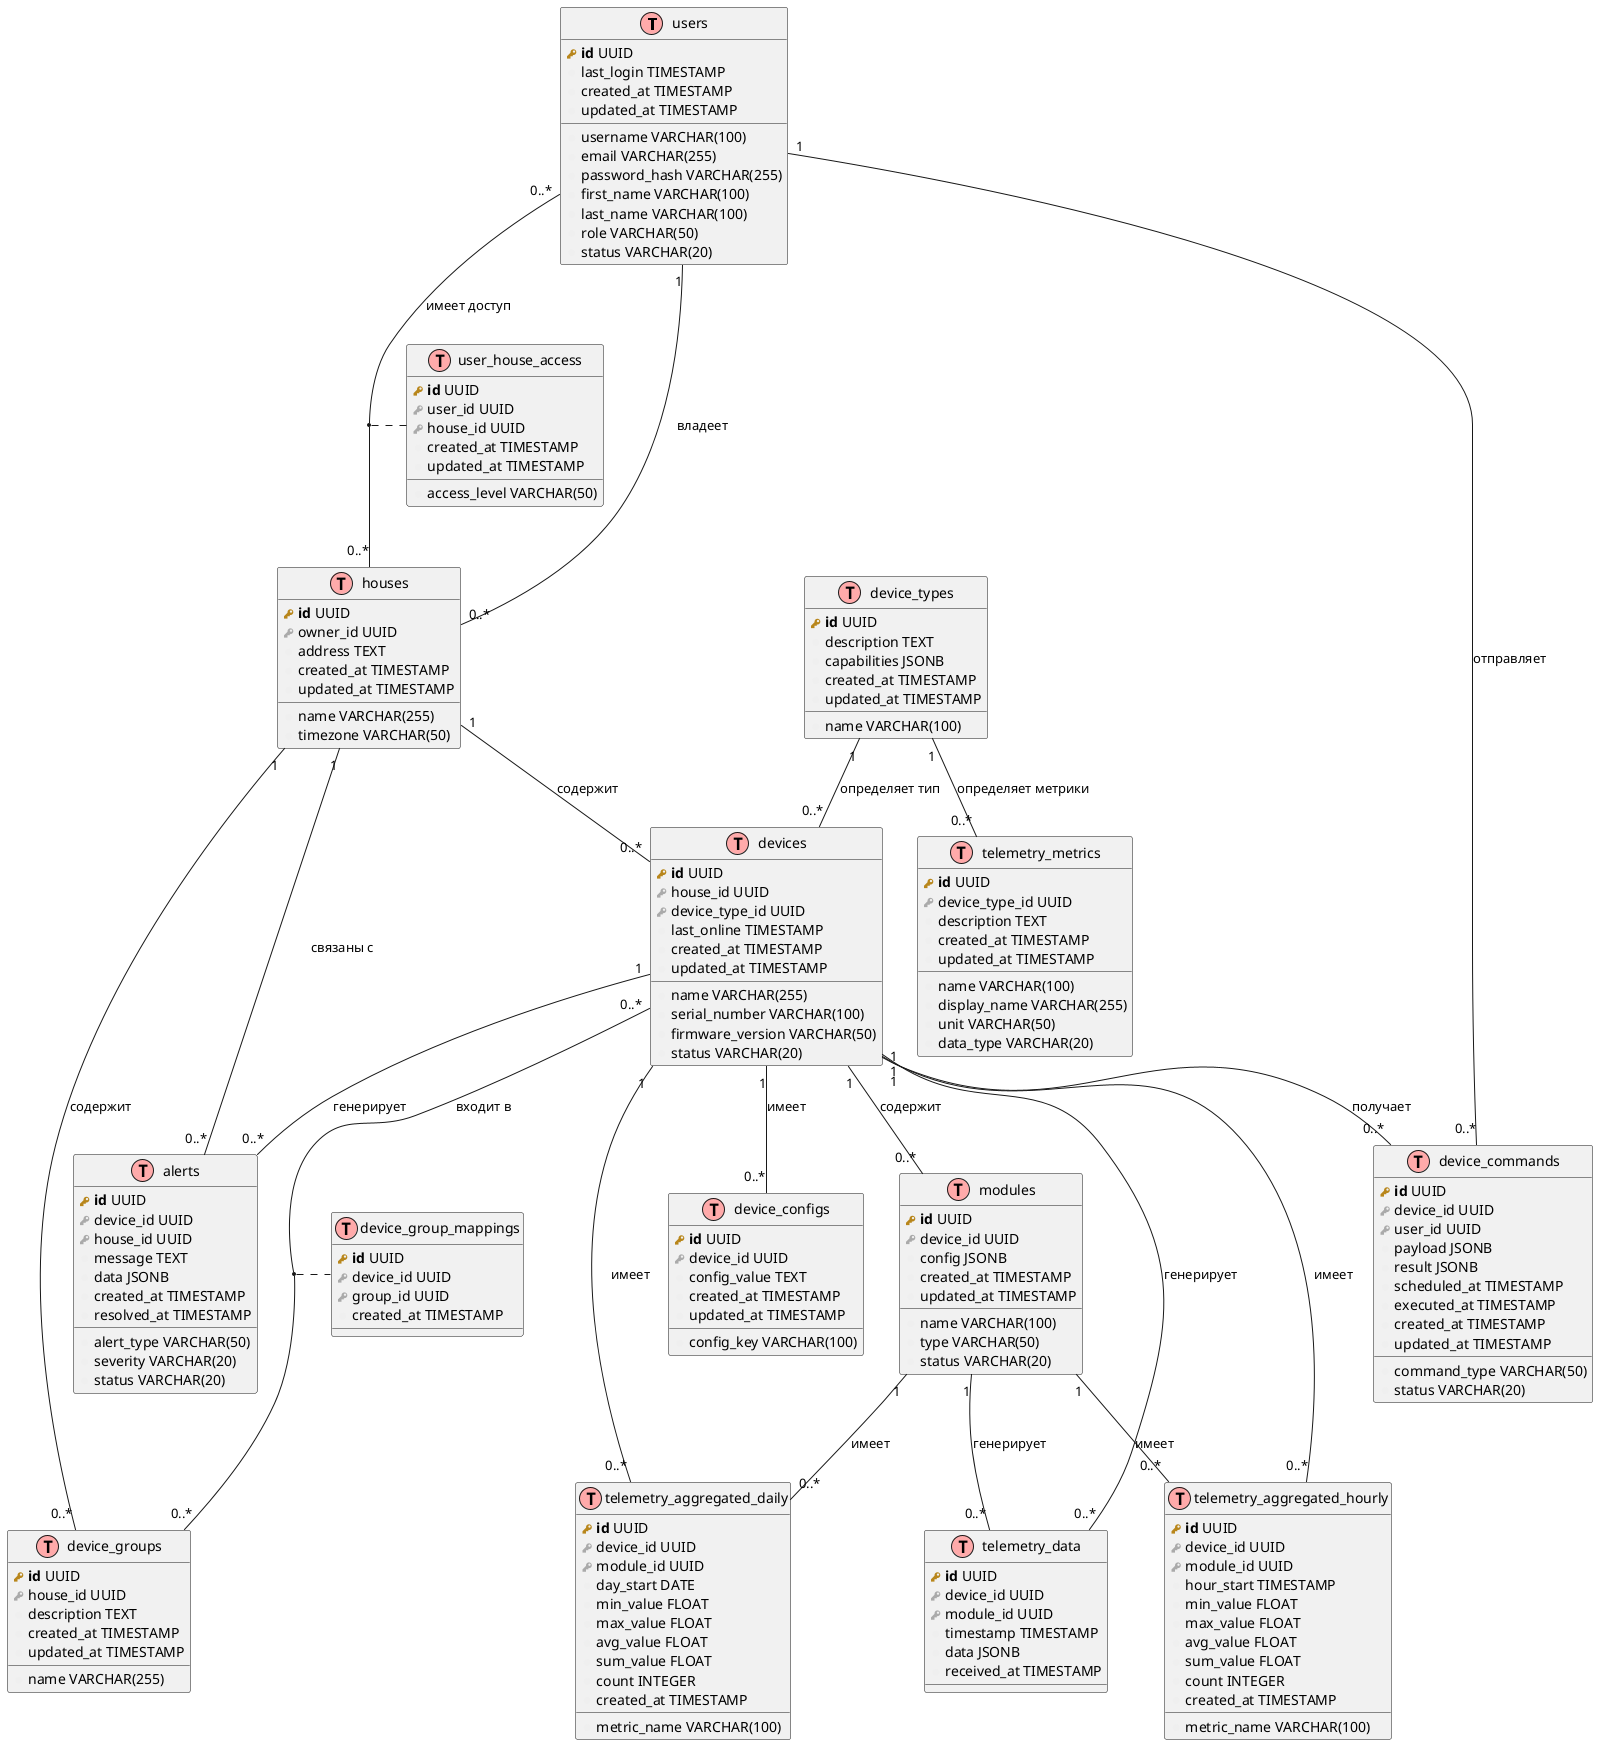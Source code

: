 @startuml
!define Table(name,desc) class name as "desc" << (T,#FFAAAA) >>
!define PK(x) <b><color:#b8861b><&key></color> x</b>
!define FK(x) <color:#aaaaaa><&key></color> x
!define column(x) <color:#efefef><&media-record></color> x

' Новые таблицы
Table(users, "users") {
    PK(id) UUID
    column(username) VARCHAR(100)
    column(email) VARCHAR(255)
    column(password_hash) VARCHAR(255)
    column(first_name) VARCHAR(100)
    column(last_name) VARCHAR(100)
    column(role) VARCHAR(50)
    column(status) VARCHAR(20)
    column(last_login) TIMESTAMP
    column(created_at) TIMESTAMP
    column(updated_at) TIMESTAMP
}

Table(houses, "houses") {
    PK(id) UUID
    FK(owner_id) UUID
    column(name) VARCHAR(255)
    column(address) TEXT
    column(timezone) VARCHAR(50)
    column(created_at) TIMESTAMP
    column(updated_at) TIMESTAMP
}

Table(device_types, "device_types") {
    PK(id) UUID
    column(name) VARCHAR(100)
    column(description) TEXT
    column(capabilities) JSONB
    column(created_at) TIMESTAMP
    column(updated_at) TIMESTAMP
}

Table(modules, "modules") {
    PK(id) UUID
    FK(device_id) UUID
    column(name) VARCHAR(100)
    column(type) VARCHAR(50)
    column(status) VARCHAR(20)
    column(config) JSONB
    column(created_at) TIMESTAMP
    column(updated_at) TIMESTAMP
}

' Таблицы для управления устройствами
Table(devices, "devices") {
    PK(id) UUID
    FK(house_id) UUID
    FK(device_type_id) UUID
    column(name) VARCHAR(255)
    column(serial_number) VARCHAR(100)
    column(firmware_version) VARCHAR(50)
    column(status) VARCHAR(20)
    column(last_online) TIMESTAMP
    column(created_at) TIMESTAMP
    column(updated_at) TIMESTAMP
}

Table(device_groups, "device_groups") {
    PK(id) UUID
    FK(house_id) UUID
    column(name) VARCHAR(255)
    column(description) TEXT
    column(created_at) TIMESTAMP
    column(updated_at) TIMESTAMP
}

Table(device_group_mappings, "device_group_mappings") {
    PK(id) UUID
    FK(device_id) UUID
    FK(group_id) UUID
    column(created_at) TIMESTAMP
}

Table(device_configs, "device_configs") {
    PK(id) UUID
    FK(device_id) UUID
    column(config_key) VARCHAR(100)
    column(config_value) TEXT
    column(created_at) TIMESTAMP
    column(updated_at) TIMESTAMP
}

Table(device_commands, "device_commands") {
    PK(id) UUID
    FK(device_id) UUID
    FK(user_id) UUID
    column(command_type) VARCHAR(50)
    column(payload) JSONB
    column(status) VARCHAR(20)
    column(result) JSONB
    column(scheduled_at) TIMESTAMP
    column(executed_at) TIMESTAMP
    column(created_at) TIMESTAMP
    column(updated_at) TIMESTAMP
}

' Таблицы для телеметрии
Table(telemetry_data, "telemetry_data") {
    PK(id) UUID
    FK(device_id) UUID
    FK(module_id) UUID
    column(timestamp) TIMESTAMP
    column(data) JSONB
    column(received_at) TIMESTAMP
}

Table(telemetry_aggregated_hourly, "telemetry_aggregated_hourly") {
    PK(id) UUID
    FK(device_id) UUID
    FK(module_id) UUID
    column(hour_start) TIMESTAMP
    column(metric_name) VARCHAR(100)
    column(min_value) FLOAT
    column(max_value) FLOAT
    column(avg_value) FLOAT
    column(sum_value) FLOAT
    column(count) INTEGER
    column(created_at) TIMESTAMP
}

Table(telemetry_aggregated_daily, "telemetry_aggregated_daily") {
    PK(id) UUID
    FK(device_id) UUID
    FK(module_id) UUID
    column(day_start) DATE
    column(metric_name) VARCHAR(100)
    column(min_value) FLOAT
    column(max_value) FLOAT
    column(avg_value) FLOAT
    column(sum_value) FLOAT
    column(count) INTEGER
    column(created_at) TIMESTAMP
}

Table(telemetry_metrics, "telemetry_metrics") {
    PK(id) UUID
    FK(device_type_id) UUID
    column(name) VARCHAR(100)
    column(display_name) VARCHAR(255)
    column(unit) VARCHAR(50)
    column(data_type) VARCHAR(20)
    column(description) TEXT
    column(created_at) TIMESTAMP
    column(updated_at) TIMESTAMP
}

Table(alerts, "alerts") {
    PK(id) UUID
    FK(device_id) UUID
    FK(house_id) UUID
    column(alert_type) VARCHAR(50)
    column(severity) VARCHAR(20)
    column(message) TEXT
    column(data) JSONB
    column(status) VARCHAR(20)
    column(created_at) TIMESTAMP
    column(resolved_at) TIMESTAMP
}

Table(user_house_access, "user_house_access") {
    PK(id) UUID
    FK(user_id) UUID
    FK(house_id) UUID
    column(access_level) VARCHAR(50)
    column(created_at) TIMESTAMP
    column(updated_at) TIMESTAMP
}

' Связи между таблицами
users "1" -- "0..*" houses : владеет
users "1" -- "0..*" device_commands : отправляет
users "0..*" -- "0..*" houses : имеет доступ
(users, houses) .. user_house_access

houses "1" -- "0..*" devices : содержит
houses "1" -- "0..*" device_groups : содержит
houses "1" -- "0..*" alerts : связаны с

device_types "1" -- "0..*" devices : определяет тип
device_types "1" -- "0..*" telemetry_metrics : определяет метрики

devices "1" -- "0..*" modules : содержит
devices "1" -- "0..*" device_configs : имеет
devices "1" -- "0..*" device_commands : получает
devices "1" -- "0..*" telemetry_data : генерирует
devices "1" -- "0..*" telemetry_aggregated_hourly : имеет
devices "1" -- "0..*" telemetry_aggregated_daily : имеет
devices "1" -- "0..*" alerts : генерирует

modules "1" -- "0..*" telemetry_data : генерирует
modules "1" -- "0..*" telemetry_aggregated_hourly : имеет
modules "1" -- "0..*" telemetry_aggregated_daily : имеет

devices "0..*" -- "0..*" device_groups : входит в
(devices, device_groups) .. device_group_mappings
@enduml